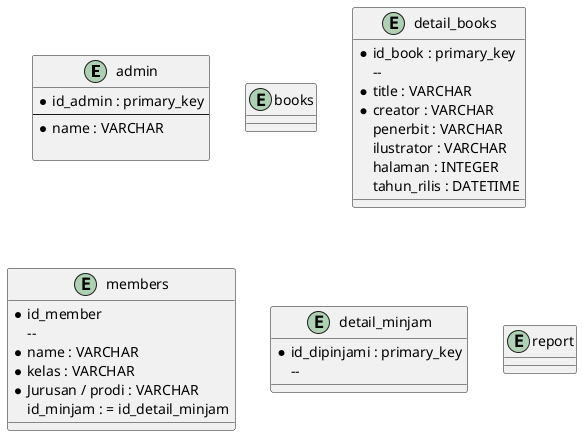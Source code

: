 @startuml
entity admin{
    * id_admin : primary_key
    --
    * name : VARCHAR
    
}
entity books{

}
entity detail_books{
    * id_book : primary_key
    -- 
    * title : VARCHAR
    * creator : VARCHAR
    penerbit : VARCHAR
    ilustrator : VARCHAR
    halaman : INTEGER
    tahun_rilis : DATETIME
}
entity members{
    * id_member
    -- 
    * name : VARCHAR 
    * kelas : VARCHAR
    * Jurusan / prodi : VARCHAR
    id_minjam : = id_detail_minjam
}
entity detail_minjam{
    * id_dipinjami : primary_key
    -- 

}
entity report{

}
@enduml